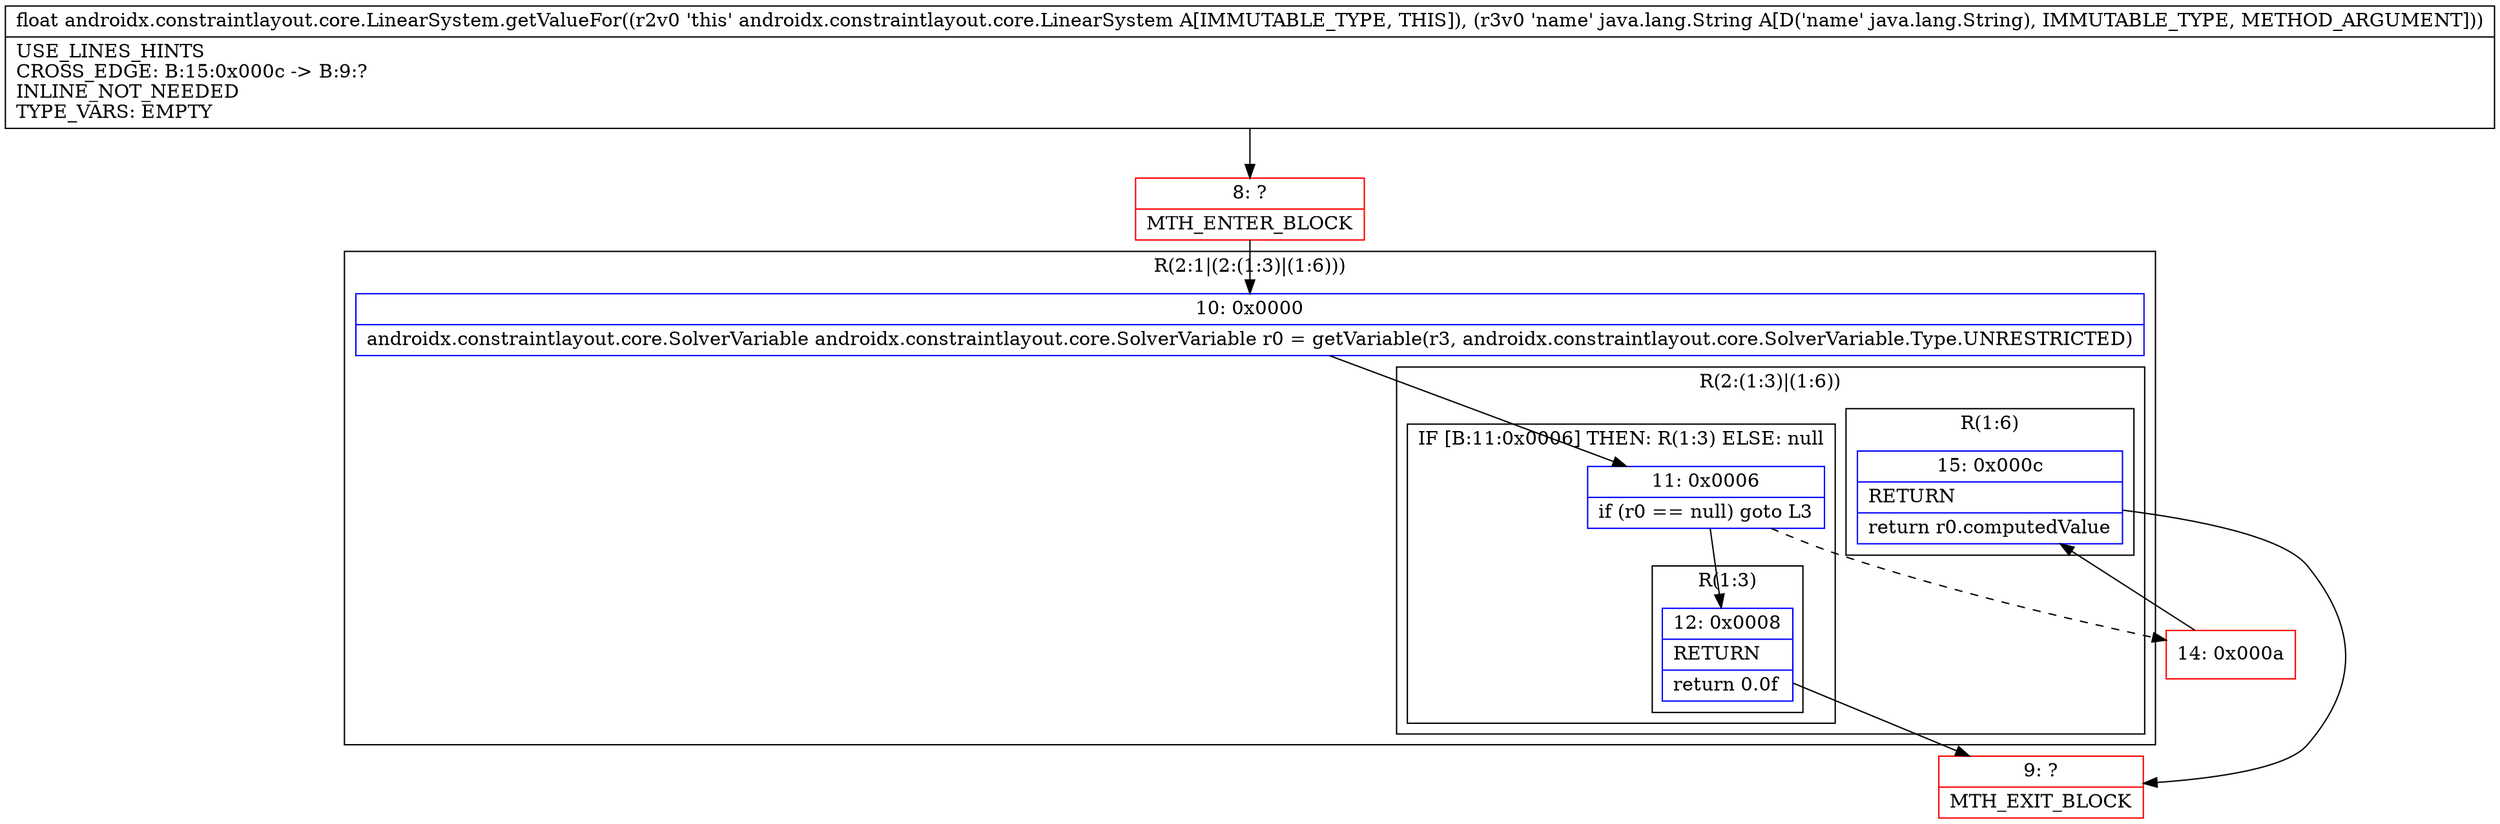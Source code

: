 digraph "CFG forandroidx.constraintlayout.core.LinearSystem.getValueFor(Ljava\/lang\/String;)F" {
subgraph cluster_Region_1210926715 {
label = "R(2:1|(2:(1:3)|(1:6)))";
node [shape=record,color=blue];
Node_10 [shape=record,label="{10\:\ 0x0000|androidx.constraintlayout.core.SolverVariable androidx.constraintlayout.core.SolverVariable r0 = getVariable(r3, androidx.constraintlayout.core.SolverVariable.Type.UNRESTRICTED)\l}"];
subgraph cluster_Region_2053507303 {
label = "R(2:(1:3)|(1:6))";
node [shape=record,color=blue];
subgraph cluster_IfRegion_1918995762 {
label = "IF [B:11:0x0006] THEN: R(1:3) ELSE: null";
node [shape=record,color=blue];
Node_11 [shape=record,label="{11\:\ 0x0006|if (r0 == null) goto L3\l}"];
subgraph cluster_Region_1987894291 {
label = "R(1:3)";
node [shape=record,color=blue];
Node_12 [shape=record,label="{12\:\ 0x0008|RETURN\l|return 0.0f\l}"];
}
}
subgraph cluster_Region_1896597311 {
label = "R(1:6)";
node [shape=record,color=blue];
Node_15 [shape=record,label="{15\:\ 0x000c|RETURN\l|return r0.computedValue\l}"];
}
}
}
Node_8 [shape=record,color=red,label="{8\:\ ?|MTH_ENTER_BLOCK\l}"];
Node_9 [shape=record,color=red,label="{9\:\ ?|MTH_EXIT_BLOCK\l}"];
Node_14 [shape=record,color=red,label="{14\:\ 0x000a}"];
MethodNode[shape=record,label="{float androidx.constraintlayout.core.LinearSystem.getValueFor((r2v0 'this' androidx.constraintlayout.core.LinearSystem A[IMMUTABLE_TYPE, THIS]), (r3v0 'name' java.lang.String A[D('name' java.lang.String), IMMUTABLE_TYPE, METHOD_ARGUMENT]))  | USE_LINES_HINTS\lCROSS_EDGE: B:15:0x000c \-\> B:9:?\lINLINE_NOT_NEEDED\lTYPE_VARS: EMPTY\l}"];
MethodNode -> Node_8;Node_10 -> Node_11;
Node_11 -> Node_12;
Node_11 -> Node_14[style=dashed];
Node_12 -> Node_9;
Node_15 -> Node_9;
Node_8 -> Node_10;
Node_14 -> Node_15;
}

